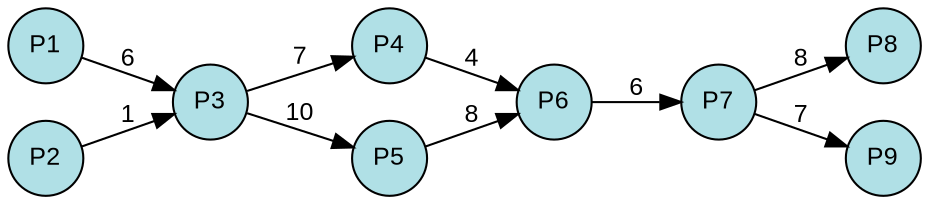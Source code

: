 digraph {
  splines=true;
node [margin=0 fontname=arial fontcolor=black fontsize=12 shape=circle width=0.5 fixedsize=true style=filled fillcolor=powderblue]
  1 [label="P1"]
  2 [label="P2"]
  3 [label="P3"]
  4 [label="P4"]
  5 [label="P5"]
  6 [label="P6"]
  7 [label="P7"]
  8 [label="P8"]
  9 [label="P9"]
rankdir=LR
edge [margin=0 fontname=arial fontcolor=black fontsize=12]
	1 -> 3 [label="6"]
	2 -> 3 [label="1"]
	3 -> 4 [label="7"]
	3 -> 5 [label="10"]
	4 -> 6 [label="4"]
	5 -> 6 [label="8"]
	6 -> 7 [label="6"]
	7 -> 8 [label="8"]
	7 -> 9 [label="7"]
	{rank=same  1, 2 }
	{rank=same  3 }
	{rank=same  4, 5 }
	{rank=same  6 }
	{rank=same  7 }
	{rank=same  8, 9 }
} 
